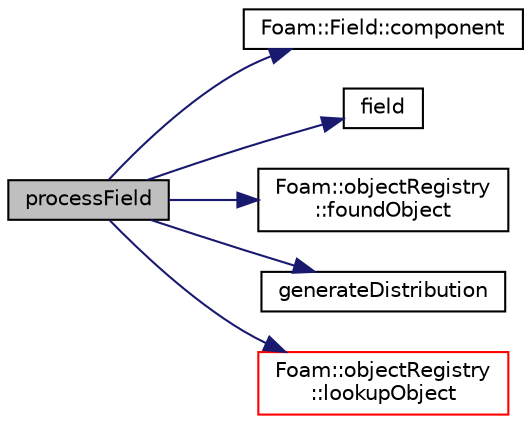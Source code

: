 digraph "processField"
{
  bgcolor="transparent";
  edge [fontname="Helvetica",fontsize="10",labelfontname="Helvetica",labelfontsize="10"];
  node [fontname="Helvetica",fontsize="10",shape=record];
  rankdir="LR";
  Node1 [label="processField",height=0.2,width=0.4,color="black", fillcolor="grey75", style="filled" fontcolor="black"];
  Node1 -> Node2 [color="midnightblue",fontsize="10",style="solid",fontname="Helvetica"];
  Node2 [label="Foam::Field::component",height=0.2,width=0.4,color="black",URL="$classFoam_1_1Field.html#a770bc7d2cd4553971cd2acd4d65be9eb",tooltip="Return a component field of the field. "];
  Node1 -> Node3 [color="midnightblue",fontsize="10",style="solid",fontname="Helvetica"];
  Node3 [label="field",height=0.2,width=0.4,color="black",URL="$combustion_2reactingFoam_2setRDeltaT_8H.html#a9698eee39c0e58c7c0df6fe1a4cc3168"];
  Node1 -> Node4 [color="midnightblue",fontsize="10",style="solid",fontname="Helvetica"];
  Node4 [label="Foam::objectRegistry\l::foundObject",height=0.2,width=0.4,color="black",URL="$classFoam_1_1objectRegistry.html#a5bb2f400b3e7f4395976a9bb40a607c9",tooltip="Is the named Type found? "];
  Node1 -> Node5 [color="midnightblue",fontsize="10",style="solid",fontname="Helvetica"];
  Node5 [label="generateDistribution",height=0.2,width=0.4,color="black",URL="$classFoam_1_1functionObjects_1_1particleDistribution.html#a87728a85958821eabef1b916f7a3b5a8",tooltip="Generate the distribution. "];
  Node1 -> Node6 [color="midnightblue",fontsize="10",style="solid",fontname="Helvetica"];
  Node6 [label="Foam::objectRegistry\l::lookupObject",height=0.2,width=0.4,color="red",URL="$classFoam_1_1objectRegistry.html#a406f76006058a5b9afd4b0882dd2b6fb",tooltip="Lookup and return const reference to the object of the given Type. Fatal if not found or the wrong ty..."];
}
